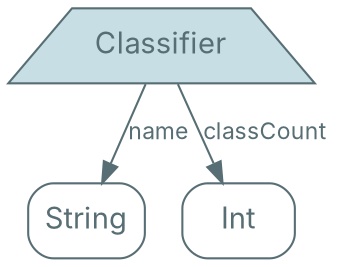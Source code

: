 digraph {
    bgcolor=transparent

    // Default theme
    node[shape="rectangle" style="rounded,filled" color="#586E75" fillcolor="#ffffff" fontcolor="#586E75" fontname="Inter,Arial"]
    edge[color="#586E75" fontcolor="#586E75" fontname="Inter,Arial" fontsize=11]

    // product types
    classifier[shape=trapezium style=filled fillcolor="#C8DEE5"]

    classifier[label=Classifier]
    classifier_name[label=String shape=box]
    classifier_classCount[label=Int shape=box]

    classifier -> classifier_name[label=name]
    classifier -> classifier_classCount[label=classCount]
}
